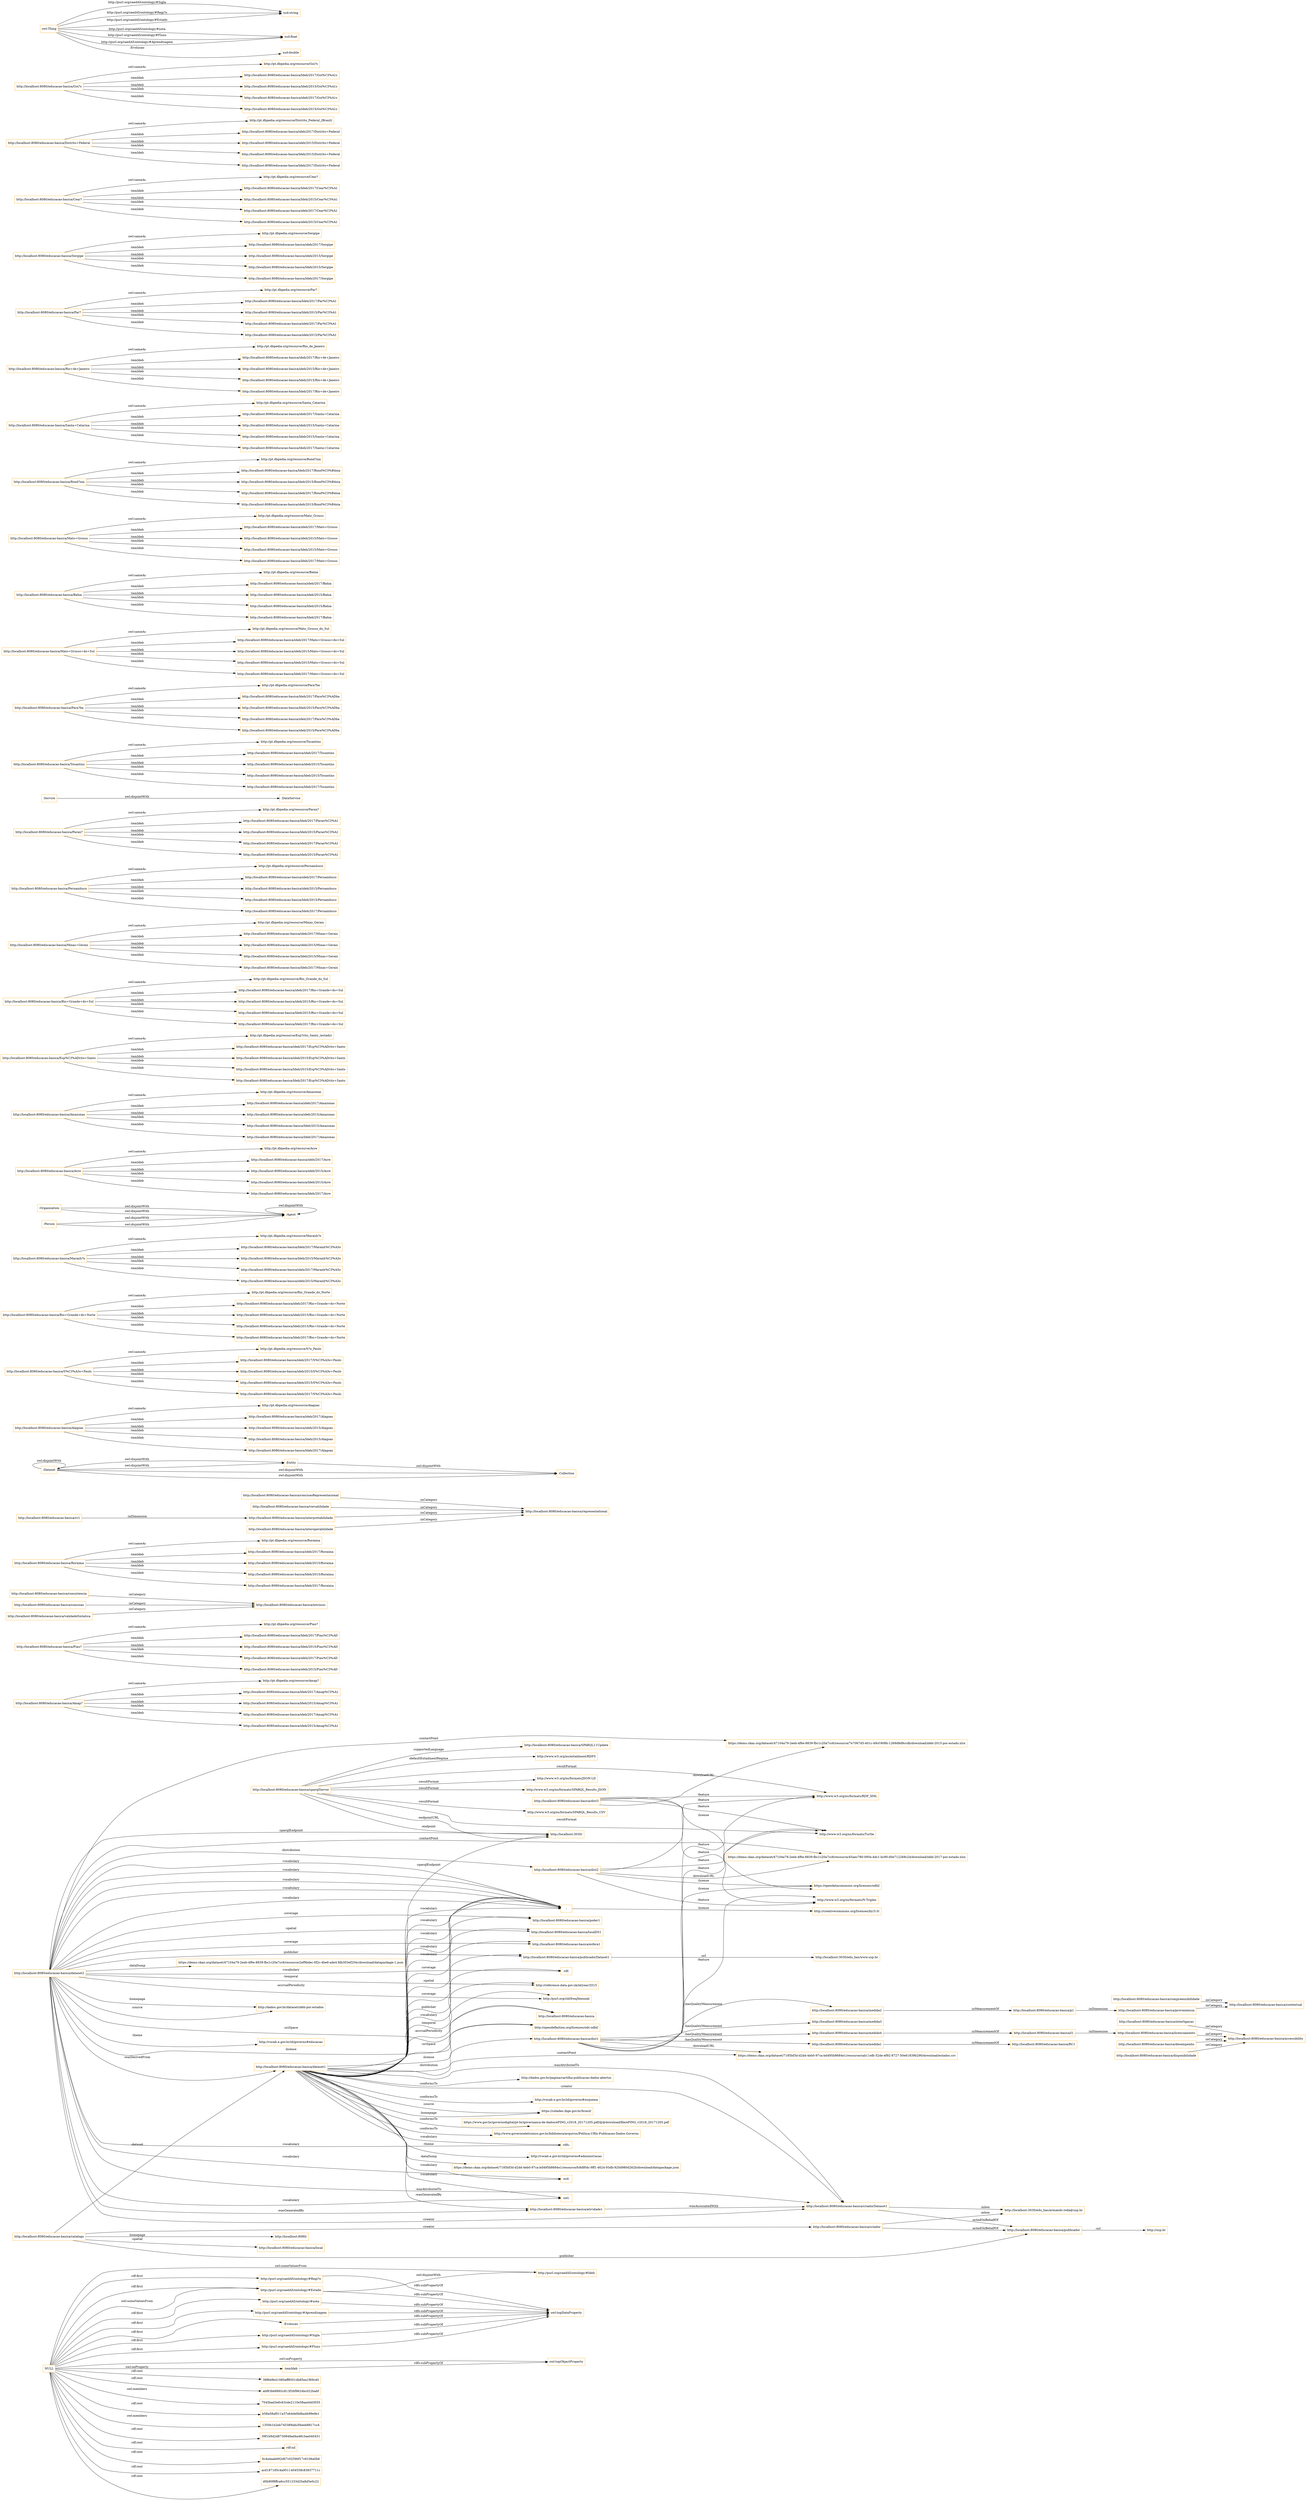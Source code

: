 digraph ar2dtool_diagram { 
rankdir=LR;
size="1501"
node [shape = rectangle, color="orange"]; "http://purl.org/caedA5/ontology/#Ideb" "http://purl.org/caedA5/ontology/#Estado" ; /*classes style*/
	"http://localhost:8080/educacao-basica/medida2" -> "http://localhost:8080/educacao-basica/p1" [ label = ":isMeasurementOf" ];
	"http://purl.org/caedA5/ontology/#Regi?o" -> "owl:topDataProperty" [ label = "rdfs:subPropertyOf" ];
	"http://localhost:8080/educacao-basica/Amap?" -> "http://pt.dbpedia.org/resource/Amap?" [ label = "owl:sameAs" ];
	"http://localhost:8080/educacao-basica/Amap?" -> "http://localhost:8080/educacao-basica/Ideb/2017/Amap%C3%A1" [ label = ":temIdeb" ];
	"http://localhost:8080/educacao-basica/Amap?" -> "http://localhost:8080/educacao-basica/Ideb/2015/Amap%C3%A1" [ label = ":temIdeb" ];
	"http://localhost:8080/educacao-basica/Amap?" -> "http://localhost:8080/educacao-basica/ideb/2017/Amap%C3%A1" [ label = ":temIdeb" ];
	"http://localhost:8080/educacao-basica/Amap?" -> "http://localhost:8080/educacao-basica/ideb/2015/Amap%C3%A1" [ label = ":temIdeb" ];
	"http://localhost:8080/educacao-basica/Piau?" -> "http://pt.dbpedia.org/resource/Piau?" [ label = "owl:sameAs" ];
	"http://localhost:8080/educacao-basica/Piau?" -> "http://localhost:8080/educacao-basica/Ideb/2017/Piau%C3%AD" [ label = ":temIdeb" ];
	"http://localhost:8080/educacao-basica/Piau?" -> "http://localhost:8080/educacao-basica/Ideb/2015/Piau%C3%AD" [ label = ":temIdeb" ];
	"http://localhost:8080/educacao-basica/Piau?" -> "http://localhost:8080/educacao-basica/ideb/2017/Piau%C3%AD" [ label = ":temIdeb" ];
	"http://localhost:8080/educacao-basica/Piau?" -> "http://localhost:8080/educacao-basica/ideb/2015/Piau%C3%AD" [ label = ":temIdeb" ];
	"http://localhost:8080/educacao-basica/consistencia" -> "http://localhost:8080/educacao-basica/intrinsic" [ label = ":inCategory" ];
	"http://localhost:8080/educacao-basica/Roraima" -> "http://pt.dbpedia.org/resource/Roraima" [ label = "owl:sameAs" ];
	"http://localhost:8080/educacao-basica/Roraima" -> "http://localhost:8080/educacao-basica/ideb/2017/Roraima" [ label = ":temIdeb" ];
	"http://localhost:8080/educacao-basica/Roraima" -> "http://localhost:8080/educacao-basica/ideb/2015/Roraima" [ label = ":temIdeb" ];
	"http://localhost:8080/educacao-basica/Roraima" -> "http://localhost:8080/educacao-basica/Ideb/2015/Roraima" [ label = ":temIdeb" ];
	"http://localhost:8080/educacao-basica/Roraima" -> "http://localhost:8080/educacao-basica/Ideb/2017/Roraima" [ label = ":temIdeb" ];
	"http://purl.org/caedA5/ontology/#Aprendizagem" -> "owl:topDataProperty" [ label = "rdfs:subPropertyOf" ];
	"http://localhost:8080/educacao-basica/concisaoRepresentacional" -> "http://localhost:8080/educacao-basica/representational" [ label = ":inCategory" ];
	"http://localhost:8080/educacao-basica/criadorDataset1" -> "http://localhost:8080/educacao-basica/publicador" [ label = ":actedOnBehalfOf" ];
	"http://localhost:8080/educacao-basica/criadorDataset1" -> "http://localhost:3030/edu_bas/armando.toda@usp.br" [ label = ":mbox" ];
	":Dataset" -> ":Entity" [ label = "owl:disjointWith" ];
	":Dataset" -> ":Collection" [ label = "owl:disjointWith" ];
	"http://localhost:8080/educacao-basica/licenciamento" -> "http://localhost:8080/educacao-basica/accessibility" [ label = ":inCategory" ];
	":temIdeb" -> "owl:topObjectProperty" [ label = "rdfs:subPropertyOf" ];
	"http://localhost:8080/educacao-basica/Alagoas" -> "http://pt.dbpedia.org/resource/Alagoas" [ label = "owl:sameAs" ];
	"http://localhost:8080/educacao-basica/Alagoas" -> "http://localhost:8080/educacao-basica/ideb/2017/Alagoas" [ label = ":temIdeb" ];
	"http://localhost:8080/educacao-basica/Alagoas" -> "http://localhost:8080/educacao-basica/ideb/2015/Alagoas" [ label = ":temIdeb" ];
	"http://localhost:8080/educacao-basica/Alagoas" -> "http://localhost:8080/educacao-basica/Ideb/2015/Alagoas" [ label = ":temIdeb" ];
	"http://localhost:8080/educacao-basica/Alagoas" -> "http://localhost:8080/educacao-basica/Ideb/2017/Alagoas" [ label = ":temIdeb" ];
	"http://localhost:8080/educacao-basica/S%C3%A3o+Paulo" -> "http://pt.dbpedia.org/resource/S?o_Paulo" [ label = "owl:sameAs" ];
	"http://localhost:8080/educacao-basica/S%C3%A3o+Paulo" -> "http://localhost:8080/educacao-basica/ideb/2017/S%C3%A3o+Paulo" [ label = ":temIdeb" ];
	"http://localhost:8080/educacao-basica/S%C3%A3o+Paulo" -> "http://localhost:8080/educacao-basica/ideb/2015/S%C3%A3o+Paulo" [ label = ":temIdeb" ];
	"http://localhost:8080/educacao-basica/S%C3%A3o+Paulo" -> "http://localhost:8080/educacao-basica/Ideb/2015/S%C3%A3o+Paulo" [ label = ":temIdeb" ];
	"http://localhost:8080/educacao-basica/S%C3%A3o+Paulo" -> "http://localhost:8080/educacao-basica/Ideb/2017/S%C3%A3o+Paulo" [ label = ":temIdeb" ];
	"http://localhost:8080/educacao-basica/versatilidade" -> "http://localhost:8080/educacao-basica/representational" [ label = ":inCategory" ];
	"http://localhost:8080/educacao-basica/publicador" -> "http://usp.br" [ label = ":url" ];
	"http://localhost:8080/educacao-basica/publicadorDataset1" -> "http://localhost:3030/edu_bas/www.usp.br" [ label = ":url" ];
	"http://localhost:8080/educacao-basica/proveniencia" -> "http://localhost:8080/educacao-basica/contextual" [ label = ":inCategory" ];
	"http://localhost:8080/educacao-basica/medida1" -> "http://localhost:8080/educacao-basica/RC1" [ label = ":isMeasurementOf" ];
	"http://localhost:8080/educacao-basica/Rio+Grande+do+Norte" -> "http://pt.dbpedia.org/resource/Rio_Grande_do_Norte" [ label = "owl:sameAs" ];
	"http://localhost:8080/educacao-basica/Rio+Grande+do+Norte" -> "http://localhost:8080/educacao-basica/ideb/2017/Rio+Grande+do+Norte" [ label = ":temIdeb" ];
	"http://localhost:8080/educacao-basica/Rio+Grande+do+Norte" -> "http://localhost:8080/educacao-basica/ideb/2015/Rio+Grande+do+Norte" [ label = ":temIdeb" ];
	"http://localhost:8080/educacao-basica/Rio+Grande+do+Norte" -> "http://localhost:8080/educacao-basica/Ideb/2015/Rio+Grande+do+Norte" [ label = ":temIdeb" ];
	"http://localhost:8080/educacao-basica/Rio+Grande+do+Norte" -> "http://localhost:8080/educacao-basica/Ideb/2017/Rio+Grande+do+Norte" [ label = ":temIdeb" ];
	"http://localhost:8080/educacao-basica/Maranh?o" -> "http://pt.dbpedia.org/resource/Maranh?o" [ label = "owl:sameAs" ];
	"http://localhost:8080/educacao-basica/Maranh?o" -> "http://localhost:8080/educacao-basica/Ideb/2017/Maranh%C3%A3o" [ label = ":temIdeb" ];
	"http://localhost:8080/educacao-basica/Maranh?o" -> "http://localhost:8080/educacao-basica/Ideb/2015/Maranh%C3%A3o" [ label = ":temIdeb" ];
	"http://localhost:8080/educacao-basica/Maranh?o" -> "http://localhost:8080/educacao-basica/ideb/2017/Maranh%C3%A3o" [ label = ":temIdeb" ];
	"http://localhost:8080/educacao-basica/Maranh?o" -> "http://localhost:8080/educacao-basica/ideb/2015/Maranh%C3%A3o" [ label = ":temIdeb" ];
	":Agent" -> ":Agent" [ label = "owl:disjointWith" ];
	"http://localhost:8080/educacao-basica/l1" -> "http://localhost:8080/educacao-basica/licenciamento" [ label = ":inDimension" ];
	"http://localhost:8080/educacao-basica/Acre" -> "http://pt.dbpedia.org/resource/Acre" [ label = "owl:sameAs" ];
	"http://localhost:8080/educacao-basica/Acre" -> "http://localhost:8080/educacao-basica/ideb/2017/Acre" [ label = ":temIdeb" ];
	"http://localhost:8080/educacao-basica/Acre" -> "http://localhost:8080/educacao-basica/ideb/2015/Acre" [ label = ":temIdeb" ];
	"http://localhost:8080/educacao-basica/Acre" -> "http://localhost:8080/educacao-basica/Ideb/2015/Acre" [ label = ":temIdeb" ];
	"http://localhost:8080/educacao-basica/Acre" -> "http://localhost:8080/educacao-basica/Ideb/2017/Acre" [ label = ":temIdeb" ];
	"http://localhost:8080/educacao-basica/Amazonas" -> "http://pt.dbpedia.org/resource/Amazonas" [ label = "owl:sameAs" ];
	"http://localhost:8080/educacao-basica/Amazonas" -> "http://localhost:8080/educacao-basica/ideb/2017/Amazonas" [ label = ":temIdeb" ];
	"http://localhost:8080/educacao-basica/Amazonas" -> "http://localhost:8080/educacao-basica/ideb/2015/Amazonas" [ label = ":temIdeb" ];
	"http://localhost:8080/educacao-basica/Amazonas" -> "http://localhost:8080/educacao-basica/Ideb/2015/Amazonas" [ label = ":temIdeb" ];
	"http://localhost:8080/educacao-basica/Amazonas" -> "http://localhost:8080/educacao-basica/Ideb/2017/Amazonas" [ label = ":temIdeb" ];
	"http://localhost:8080/educacao-basica/Esp%C3%ADrito+Santo" -> "http://pt.dbpedia.org/resource/Esp?rito_Santo_(estado)" [ label = "owl:sameAs" ];
	"http://localhost:8080/educacao-basica/Esp%C3%ADrito+Santo" -> "http://localhost:8080/educacao-basica/ideb/2017/Esp%C3%ADrito+Santo" [ label = ":temIdeb" ];
	"http://localhost:8080/educacao-basica/Esp%C3%ADrito+Santo" -> "http://localhost:8080/educacao-basica/ideb/2015/Esp%C3%ADrito+Santo" [ label = ":temIdeb" ];
	"http://localhost:8080/educacao-basica/Esp%C3%ADrito+Santo" -> "http://localhost:8080/educacao-basica/Ideb/2015/Esp%C3%ADrito+Santo" [ label = ":temIdeb" ];
	"http://localhost:8080/educacao-basica/Esp%C3%ADrito+Santo" -> "http://localhost:8080/educacao-basica/Ideb/2017/Esp%C3%ADrito+Santo" [ label = ":temIdeb" ];
	"http://localhost:8080/educacao-basica/Rio+Grande+do+Sul" -> "http://pt.dbpedia.org/resource/Rio_Grande_do_Sul" [ label = "owl:sameAs" ];
	"http://localhost:8080/educacao-basica/Rio+Grande+do+Sul" -> "http://localhost:8080/educacao-basica/ideb/2017/Rio+Grande+do+Sul" [ label = ":temIdeb" ];
	"http://localhost:8080/educacao-basica/Rio+Grande+do+Sul" -> "http://localhost:8080/educacao-basica/ideb/2015/Rio+Grande+do+Sul" [ label = ":temIdeb" ];
	"http://localhost:8080/educacao-basica/Rio+Grande+do+Sul" -> "http://localhost:8080/educacao-basica/Ideb/2015/Rio+Grande+do+Sul" [ label = ":temIdeb" ];
	"http://localhost:8080/educacao-basica/Rio+Grande+do+Sul" -> "http://localhost:8080/educacao-basica/Ideb/2017/Rio+Grande+do+Sul" [ label = ":temIdeb" ];
	"http://localhost:8080/educacao-basica/Minas+Gerais" -> "http://pt.dbpedia.org/resource/Minas_Gerais" [ label = "owl:sameAs" ];
	"http://localhost:8080/educacao-basica/Minas+Gerais" -> "http://localhost:8080/educacao-basica/ideb/2017/Minas+Gerais" [ label = ":temIdeb" ];
	"http://localhost:8080/educacao-basica/Minas+Gerais" -> "http://localhost:8080/educacao-basica/ideb/2015/Minas+Gerais" [ label = ":temIdeb" ];
	"http://localhost:8080/educacao-basica/Minas+Gerais" -> "http://localhost:8080/educacao-basica/Ideb/2015/Minas+Gerais" [ label = ":temIdeb" ];
	"http://localhost:8080/educacao-basica/Minas+Gerais" -> "http://localhost:8080/educacao-basica/Ideb/2017/Minas+Gerais" [ label = ":temIdeb" ];
	"http://localhost:8080/educacao-basica/Pernambuco" -> "http://pt.dbpedia.org/resource/Pernambuco" [ label = "owl:sameAs" ];
	"http://localhost:8080/educacao-basica/Pernambuco" -> "http://localhost:8080/educacao-basica/ideb/2017/Pernambuco" [ label = ":temIdeb" ];
	"http://localhost:8080/educacao-basica/Pernambuco" -> "http://localhost:8080/educacao-basica/ideb/2015/Pernambuco" [ label = ":temIdeb" ];
	"http://localhost:8080/educacao-basica/Pernambuco" -> "http://localhost:8080/educacao-basica/Ideb/2015/Pernambuco" [ label = ":temIdeb" ];
	"http://localhost:8080/educacao-basica/Pernambuco" -> "http://localhost:8080/educacao-basica/Ideb/2017/Pernambuco" [ label = ":temIdeb" ];
	"http://localhost:8080/educacao-basica/Paran?" -> "http://pt.dbpedia.org/resource/Paran?" [ label = "owl:sameAs" ];
	"http://localhost:8080/educacao-basica/Paran?" -> "http://localhost:8080/educacao-basica/Ideb/2017/Paran%C3%A1" [ label = ":temIdeb" ];
	"http://localhost:8080/educacao-basica/Paran?" -> "http://localhost:8080/educacao-basica/Ideb/2015/Paran%C3%A1" [ label = ":temIdeb" ];
	"http://localhost:8080/educacao-basica/Paran?" -> "http://localhost:8080/educacao-basica/ideb/2017/Paran%C3%A1" [ label = ":temIdeb" ];
	"http://localhost:8080/educacao-basica/Paran?" -> "http://localhost:8080/educacao-basica/ideb/2015/Paran%C3%A1" [ label = ":temIdeb" ];
	"http://localhost:8080/educacao-basica/p1" -> "http://localhost:8080/educacao-basica/proveniencia" [ label = ":inDimension" ];
	"http://localhost:8080/educacao-basica/interpretabilidade" -> "http://localhost:8080/educacao-basica/representational" [ label = ":inCategory" ];
	"http://localhost:8080/educacao-basica/concisao" -> "http://localhost:8080/educacao-basica/intrinsic" [ label = ":inCategory" ];
	"http://purl.org/caedA5/ontology/#nota" -> "owl:topDataProperty" [ label = "rdfs:subPropertyOf" ];
	":Service" -> ":DataService" [ label = "owl:disjointWith" ];
	"http://localhost:8080/educacao-basica/Tocantins" -> "http://pt.dbpedia.org/resource/Tocantins" [ label = "owl:sameAs" ];
	"http://localhost:8080/educacao-basica/Tocantins" -> "http://localhost:8080/educacao-basica/ideb/2017/Tocantins" [ label = ":temIdeb" ];
	"http://localhost:8080/educacao-basica/Tocantins" -> "http://localhost:8080/educacao-basica/ideb/2015/Tocantins" [ label = ":temIdeb" ];
	"http://localhost:8080/educacao-basica/Tocantins" -> "http://localhost:8080/educacao-basica/Ideb/2015/Tocantins" [ label = ":temIdeb" ];
	"http://localhost:8080/educacao-basica/Tocantins" -> "http://localhost:8080/educacao-basica/Ideb/2017/Tocantins" [ label = ":temIdeb" ];
	"http://localhost:8080/educacao-basica/interoperabilidade" -> "http://localhost:8080/educacao-basica/representational" [ label = ":inCategory" ];
	"http://localhost:8080/educacao-basica/validadeSintatica" -> "http://localhost:8080/educacao-basica/intrinsic" [ label = ":inCategory" ];
	"http://localhost:8080/educacao-basica/Para?ba" -> "http://pt.dbpedia.org/resource/Para?ba" [ label = "owl:sameAs" ];
	"http://localhost:8080/educacao-basica/Para?ba" -> "http://localhost:8080/educacao-basica/Ideb/2017/Para%C3%ADba" [ label = ":temIdeb" ];
	"http://localhost:8080/educacao-basica/Para?ba" -> "http://localhost:8080/educacao-basica/Ideb/2015/Para%C3%ADba" [ label = ":temIdeb" ];
	"http://localhost:8080/educacao-basica/Para?ba" -> "http://localhost:8080/educacao-basica/ideb/2017/Para%C3%ADba" [ label = ":temIdeb" ];
	"http://localhost:8080/educacao-basica/Para?ba" -> "http://localhost:8080/educacao-basica/ideb/2015/Para%C3%ADba" [ label = ":temIdeb" ];
	"http://purl.org/caedA5/ontology/#Sigla" -> "owl:topDataProperty" [ label = "rdfs:subPropertyOf" ];
	"http://localhost:8080/educacao-basica/Mato+Grosso+do+Sul" -> "http://pt.dbpedia.org/resource/Mato_Grosso_do_Sul" [ label = "owl:sameAs" ];
	"http://localhost:8080/educacao-basica/Mato+Grosso+do+Sul" -> "http://localhost:8080/educacao-basica/ideb/2017/Mato+Grosso+do+Sul" [ label = ":temIdeb" ];
	"http://localhost:8080/educacao-basica/Mato+Grosso+do+Sul" -> "http://localhost:8080/educacao-basica/ideb/2015/Mato+Grosso+do+Sul" [ label = ":temIdeb" ];
	"http://localhost:8080/educacao-basica/Mato+Grosso+do+Sul" -> "http://localhost:8080/educacao-basica/Ideb/2015/Mato+Grosso+do+Sul" [ label = ":temIdeb" ];
	"http://localhost:8080/educacao-basica/Mato+Grosso+do+Sul" -> "http://localhost:8080/educacao-basica/Ideb/2017/Mato+Grosso+do+Sul" [ label = ":temIdeb" ];
	":Organization" -> ":Agent" [ label = "owl:disjointWith" ];
	":Organization" -> ":Agent" [ label = "owl:disjointWith" ];
	":" -> "http://creativecommons.org/licenses/by/3.0/" [ label = ":license" ];
	"NULL" -> ":temIdeb" [ label = "owl:onProperty" ];
	"NULL" -> "38f6e9b41080aff8501db85ea1f69c40" [ label = "rdf:rest" ];
	"NULL" -> "http://purl.org/caedA5/ontology/#Sigla" [ label = "rdf:first" ];
	"NULL" -> "http://purl.org/caedA5/ontology/#Regi?o" [ label = "rdf:first" ];
	"NULL" -> "abf63b68892c813f26f9624bc022babf" [ label = "rdf:rest" ];
	"NULL" -> "7545bad3e6c63cde2110e58aa44d3055" [ label = "owl:members" ];
	"NULL" -> "http://purl.org/caedA5/ontology/#Estado" [ label = "owl:someValuesFrom" ];
	"NULL" -> "http://purl.org/caedA5/ontology/#Estado" [ label = "rdf:first" ];
	"NULL" -> ":Evolucao" [ label = "rdf:first" ];
	"NULL" -> "owl:topObjectProperty" [ label = "owl:onProperty" ];
	"NULL" -> "b58a58af011a37eb4defddba4b99e9e1" [ label = "rdf:rest" ];
	"NULL" -> "http://purl.org/caedA5/ontology/#Ideb" [ label = "owl:someValuesFrom" ];
	"NULL" -> "1350b1b2eb745389afa3f4eeb8817cc4" [ label = "owl:members" ];
	"NULL" -> "39f1b9d2d8730848ad4a48c3aa040431" [ label = "rdf:rest" ];
	"NULL" -> "http://purl.org/caedA5/ontology/#Aprendizagem" [ label = "rdf:first" ];
	"NULL" -> "rdf:nil" [ label = "rdf:rest" ];
	"NULL" -> "0c4a4aab692d67c02590f17c6106a0b6" [ label = "rdf:rest" ];
	"NULL" -> "acd187185c4a9511404558c83837711c" [ label = "rdf:rest" ];
	"NULL" -> "http://purl.org/caedA5/ontology/#Fluxo" [ label = "rdf:first" ];
	"NULL" -> "http://purl.org/caedA5/ontology/#nota" [ label = "rdf:first" ];
	"NULL" -> "d0b90f8ffca6cc551233d20a8d5e0c22" [ label = "rdf:rest" ];
	"http://purl.org/caedA5/ontology/#Estado" -> "http://purl.org/caedA5/ontology/#Ideb" [ label = "owl:disjointWith" ];
	"http://purl.org/caedA5/ontology/#Estado" -> "owl:topDataProperty" [ label = "rdfs:subPropertyOf" ];
	"http://localhost:8080/educacao-basica/Bahia" -> "http://pt.dbpedia.org/resource/Bahia" [ label = "owl:sameAs" ];
	"http://localhost:8080/educacao-basica/Bahia" -> "http://localhost:8080/educacao-basica/ideb/2017/Bahia" [ label = ":temIdeb" ];
	"http://localhost:8080/educacao-basica/Bahia" -> "http://localhost:8080/educacao-basica/ideb/2015/Bahia" [ label = ":temIdeb" ];
	"http://localhost:8080/educacao-basica/Bahia" -> "http://localhost:8080/educacao-basica/Ideb/2015/Bahia" [ label = ":temIdeb" ];
	"http://localhost:8080/educacao-basica/Bahia" -> "http://localhost:8080/educacao-basica/Ideb/2017/Bahia" [ label = ":temIdeb" ];
	"http://localhost:8080/educacao-basica/disponibilidade" -> "http://localhost:8080/educacao-basica/accessibility" [ label = ":inCategory" ];
	"http://localhost:8080/educacao-basica/Mato+Grosso" -> "http://pt.dbpedia.org/resource/Mato_Grosso" [ label = "owl:sameAs" ];
	"http://localhost:8080/educacao-basica/Mato+Grosso" -> "http://localhost:8080/educacao-basica/ideb/2017/Mato+Grosso" [ label = ":temIdeb" ];
	"http://localhost:8080/educacao-basica/Mato+Grosso" -> "http://localhost:8080/educacao-basica/ideb/2015/Mato+Grosso" [ label = ":temIdeb" ];
	"http://localhost:8080/educacao-basica/Mato+Grosso" -> "http://localhost:8080/educacao-basica/Ideb/2015/Mato+Grosso" [ label = ":temIdeb" ];
	"http://localhost:8080/educacao-basica/Mato+Grosso" -> "http://localhost:8080/educacao-basica/Ideb/2017/Mato+Grosso" [ label = ":temIdeb" ];
	"http://localhost:8080/educacao-basica/criador" -> "http://localhost:8080/educacao-basica/publicador" [ label = ":actedOnBehalfOf" ];
	"http://localhost:8080/educacao-basica/criador" -> "http://localhost:3030/edu_bas/armando.toda@usp.br" [ label = ":mbox" ];
	"http://localhost:8080/educacao-basica/dist3" -> "http://www.w3.org/ns/formats/RDF_XML" [ label = ":feature" ];
	"http://localhost:8080/educacao-basica/dist3" -> "https://demo.ckan.org/dataset/47104a79-2eeb-4f6e-8839-fbc1c20a7cc6/resource/7e7067d5-401c-49cf-908b-1269d8d8ccdb/download/ideb-2015-por-estado.xlsx" [ label = ":downloadURL" ];
	"http://localhost:8080/educacao-basica/dist3" -> "https://opendatacommons.org/licenses/odbl/" [ label = ":license" ];
	"http://localhost:8080/educacao-basica/dist3" -> "http://www.w3.org/ns/formats/Turtle" [ label = ":feature" ];
	"http://localhost:8080/educacao-basica/dist3" -> "http://www.w3.org/ns/formats/N-Triples" [ label = ":feature" ];
	"http://localhost:8080/educacao-basica/medida4" -> "http://localhost:8080/educacao-basica/l1" [ label = ":isMeasurementOf" ];
	"http://localhost:8080/educacao-basica/atividade1" -> "http://localhost:8080/educacao-basica/criadorDataset1" [ label = ":wasAssociatedWith" ];
	"http://localhost:8080/educacao-basica/dataset2" -> ":" [ label = ":vocabulary" ];
	"http://localhost:8080/educacao-basica/dataset2" -> "http://localhost:3030/" [ label = ":sparqlEndpoint" ];
	"http://localhost:8080/educacao-basica/dataset2" -> "http://localhost:8080/educacao-basica/poder1" [ label = ":coverage" ];
	"http://localhost:8080/educacao-basica/dataset2" -> "http://localhost:8080/educacao-basica/localDS1" [ label = ":spatial" ];
	"http://localhost:8080/educacao-basica/dataset2" -> "http://localhost:8080/educacao-basica/esfera1" [ label = ":coverage" ];
	"http://localhost:8080/educacao-basica/dataset2" -> "http://reference.data.gov.uk/id/year/2015" [ label = ":temporal" ];
	"http://localhost:8080/educacao-basica/dataset2" -> "http://localhost:8080/educacao-basica/criadorDataset1" [ label = ":creator" ];
	"http://localhost:8080/educacao-basica/dataset2" -> "http://localhost:8080/educacao-basica" [ label = ":uriSpace" ];
	"http://localhost:8080/educacao-basica/dataset2" -> "http://localhost:8080/educacao-basica/atividade1" [ label = ":wasGeneratedBy" ];
	"http://localhost:8080/educacao-basica/dataset2" -> ":" [ label = ":vocabulary" ];
	"http://localhost:8080/educacao-basica/dataset2" -> ":" [ label = ":vocabulary" ];
	"http://localhost:8080/educacao-basica/dataset2" -> "xsd:" [ label = ":vocabulary" ];
	"http://localhost:8080/educacao-basica/dataset2" -> "rdf:" [ label = ":vocabulary" ];
	"http://localhost:8080/educacao-basica/dataset2" -> "https://demo.ckan.org/dataset/47104a79-2eeb-4f6e-8839-fbc1c20a7cc6/resource/45aec780-095e-4dc1-bc90-d0e712268c24/download/ideb-2017-por-estado.xlsx" [ label = ":contactPoint" ];
	"http://localhost:8080/educacao-basica/dataset2" -> "http://localhost:8080/educacao-basica/publicadorDataset1" [ label = ":publisher" ];
	"http://localhost:8080/educacao-basica/dataset2" -> "https://demo.ckan.org/dataset/47104a79-2eeb-4f6e-8839-fbc1c20a7cc6/resource/7e7067d5-401c-49cf-908b-1269d8d8ccdb/download/ideb-2015-por-estado.xlsx" [ label = ":contactPoint" ];
	"http://localhost:8080/educacao-basica/dataset2" -> "http://localhost:8080/educacao-basica/dataset1" [ label = ":wasDerivedFrom" ];
	"http://localhost:8080/educacao-basica/dataset2" -> ":" [ label = ":vocabulary" ];
	"http://localhost:8080/educacao-basica/dataset2" -> "http://purl.org/cld/freq/biennial" [ label = ":accrualPeriodicity" ];
	"http://localhost:8080/educacao-basica/dataset2" -> ":" [ label = ":vocabulary" ];
	"http://localhost:8080/educacao-basica/dataset2" -> "http://opendefinition.org/licenses/odc-odbl/" [ label = ":license" ];
	"http://localhost:8080/educacao-basica/dataset2" -> "https://demo.ckan.org/dataset/47104a79-2eeb-4f6e-8839-fbc1c20a7cc6/resource/2ef9bdec-0f2c-4be6-ade4-fdb303ef254c/download/datapackage-1.json" [ label = ":dataDump" ];
	"http://localhost:8080/educacao-basica/dataset2" -> "owl:" [ label = ":vocabulary" ];
	"http://localhost:8080/educacao-basica/dataset2" -> "http://dados.gov.br/dataset/ideb-por-estados" [ label = ":homepage" ];
	"http://localhost:8080/educacao-basica/dataset2" -> "rdfs:" [ label = ":vocabulary" ];
	"http://localhost:8080/educacao-basica/dataset2" -> "http://vocab.e.gov.br/id/governo#educacao" [ label = ":theme" ];
	"http://localhost:8080/educacao-basica/dataset2" -> "http://dados.gov.br/dataset/ideb-por-estados" [ label = ":source" ];
	"http://localhost:8080/educacao-basica/dataset2" -> "http://localhost:8080/educacao-basica/criadorDataset1" [ label = ":wasAttributedTo" ];
	"http://localhost:8080/educacao-basica/dataset2" -> "http://localhost:8080/educacao-basica/dist2" [ label = ":distribution" ];
	"http://localhost:8080/educacao-basica/Rond?nia" -> "http://pt.dbpedia.org/resource/Rond?nia" [ label = "owl:sameAs" ];
	"http://localhost:8080/educacao-basica/Rond?nia" -> "http://localhost:8080/educacao-basica/Ideb/2017/Rond%C3%B4nia" [ label = ":temIdeb" ];
	"http://localhost:8080/educacao-basica/Rond?nia" -> "http://localhost:8080/educacao-basica/Ideb/2015/Rond%C3%B4nia" [ label = ":temIdeb" ];
	"http://localhost:8080/educacao-basica/Rond?nia" -> "http://localhost:8080/educacao-basica/ideb/2017/Rond%C3%B4nia" [ label = ":temIdeb" ];
	"http://localhost:8080/educacao-basica/Rond?nia" -> "http://localhost:8080/educacao-basica/ideb/2015/Rond%C3%B4nia" [ label = ":temIdeb" ];
	"http://localhost:8080/educacao-basica/interligacao" -> "http://localhost:8080/educacao-basica/accessibility" [ label = ":inCategory" ];
	"http://localhost:8080/educacao-basica/rc1" -> "http://localhost:8080/educacao-basica/interpretabilidade" [ label = ":inDimension" ];
	"http://purl.org/caedA5/ontology/#Fluxo" -> "owl:topDataProperty" [ label = "rdfs:subPropertyOf" ];
	"http://localhost:8080/educacao-basica/catalogo" -> "http://localhost:8080/educacao-basica/local" [ label = ":spatial" ];
	"http://localhost:8080/educacao-basica/catalogo" -> "http://localhost:8080/educacao-basica/publicador" [ label = ":publisher" ];
	"http://localhost:8080/educacao-basica/catalogo" -> "http://localhost:8080/educacao-basica/dataset1" [ label = ":dataset" ];
	"http://localhost:8080/educacao-basica/catalogo" -> "http://localhost:8080/educacao-basica/criador" [ label = ":creator" ];
	"http://localhost:8080/educacao-basica/catalogo" -> "http://localhost:8080/" [ label = ":homepage" ];
	":Evolucao" -> "owl:topDataProperty" [ label = "rdfs:subPropertyOf" ];
	":Person" -> ":Agent" [ label = "owl:disjointWith" ];
	":Person" -> ":Agent" [ label = "owl:disjointWith" ];
	"http://localhost:8080/educacao-basica/sparqlServer" -> "http://www.w3.org/ns/formats/SPARQL_Results_CSV" [ label = ":resultFormat" ];
	"http://localhost:8080/educacao-basica/sparqlServer" -> "http://localhost:8080/educacao-basica/SPARQL11Update" [ label = ":supportedLanguage" ];
	"http://localhost:8080/educacao-basica/sparqlServer" -> "http://www.w3.org/ns/entailment/RDFS" [ label = ":defaultEntailmentRegime" ];
	"http://localhost:8080/educacao-basica/sparqlServer" -> "http://localhost:3030/" [ label = ":endpointURL" ];
	"http://localhost:8080/educacao-basica/sparqlServer" -> "http://www.w3.org/ns/formats/JSON-LD" [ label = ":resultFormat" ];
	"http://localhost:8080/educacao-basica/sparqlServer" -> "http://www.w3.org/ns/formats/RDF_XML" [ label = ":resultFormat" ];
	"http://localhost:8080/educacao-basica/sparqlServer" -> "http://localhost:3030/" [ label = ":endpoint" ];
	"http://localhost:8080/educacao-basica/sparqlServer" -> "http://www.w3.org/ns/formats/SPARQL_Results_JSON" [ label = ":resultFormat" ];
	"http://localhost:8080/educacao-basica/sparqlServer" -> "http://www.w3.org/ns/formats/Turtle" [ label = ":resultFormat" ];
	"http://localhost:8080/educacao-basica/dist2" -> "https://demo.ckan.org/dataset/47104a79-2eeb-4f6e-8839-fbc1c20a7cc6/resource/45aec780-095e-4dc1-bc90-d0e712268c24/download/ideb-2017-por-estado.xlsx" [ label = ":downloadURL" ];
	"http://localhost:8080/educacao-basica/dist2" -> "http://www.w3.org/ns/formats/N-Triples" [ label = ":feature" ];
	"http://localhost:8080/educacao-basica/dist2" -> "https://opendatacommons.org/licenses/odbl/" [ label = ":license" ];
	"http://localhost:8080/educacao-basica/dist2" -> "http://www.w3.org/ns/formats/Turtle" [ label = ":feature" ];
	"http://localhost:8080/educacao-basica/dist2" -> "http://www.w3.org/ns/formats/RDF_XML" [ label = ":feature" ];
	":Entity" -> ":Collection" [ label = "owl:disjointWith" ];
	"http://localhost:8080/educacao-basica/Santa+Catarina" -> "http://pt.dbpedia.org/resource/Santa_Catarina" [ label = "owl:sameAs" ];
	"http://localhost:8080/educacao-basica/Santa+Catarina" -> "http://localhost:8080/educacao-basica/ideb/2017/Santa+Catarina" [ label = ":temIdeb" ];
	"http://localhost:8080/educacao-basica/Santa+Catarina" -> "http://localhost:8080/educacao-basica/ideb/2015/Santa+Catarina" [ label = ":temIdeb" ];
	"http://localhost:8080/educacao-basica/Santa+Catarina" -> "http://localhost:8080/educacao-basica/Ideb/2015/Santa+Catarina" [ label = ":temIdeb" ];
	"http://localhost:8080/educacao-basica/Santa+Catarina" -> "http://localhost:8080/educacao-basica/Ideb/2017/Santa+Catarina" [ label = ":temIdeb" ];
	"http://localhost:8080/educacao-basica/desempenho" -> "http://localhost:8080/educacao-basica/accessibility" [ label = ":inCategory" ];
	"http://localhost:8080/educacao-basica/compreensibilidade" -> "http://localhost:8080/educacao-basica/contextual" [ label = ":inCategory" ];
	"http://localhost:8080/educacao-basica/dataset1" -> "https://demo.ckan.org/dataset/7185bf3d-d2dd-4eb0-97ca-bd495b8684e1/resource/cab11efb-52de-4f92-8727-50e61839b290/download/estados.csv" [ label = ":contactPoint" ];
	"http://localhost:8080/educacao-basica/dataset1" -> "http://localhost:8080/educacao-basica/atividade1" [ label = ":wasGeneratedBy" ];
	"http://localhost:8080/educacao-basica/dataset1" -> "owl:" [ label = ":vocabulary" ];
	"http://localhost:8080/educacao-basica/dataset1" -> "http://opendefinition.org/licenses/odc-odbl/" [ label = ":license" ];
	"http://localhost:8080/educacao-basica/dataset1" -> ":" [ label = ":vocabulary" ];
	"http://localhost:8080/educacao-basica/dataset1" -> "xsd:" [ label = ":vocabulary" ];
	"http://localhost:8080/educacao-basica/dataset1" -> "http://localhost:8080/educacao-basica/publicadorDataset1" [ label = ":publisher" ];
	"http://localhost:8080/educacao-basica/dataset1" -> "http://localhost:8080/educacao-basica/criadorDataset1" [ label = ":wasAttributedTo" ];
	"http://localhost:8080/educacao-basica/dataset1" -> ":" [ label = ":vocabulary" ];
	"http://localhost:8080/educacao-basica/dataset1" -> "http://vocab.e.gov.br/id/governo#esquema" [ label = ":conformsTo" ];
	"http://localhost:8080/educacao-basica/dataset1" -> "http://purl.org/cld/freq/biennial" [ label = ":accrualPeriodicity" ];
	"http://localhost:8080/educacao-basica/dataset1" -> "https://cidades.ibge.gov.br/brasil/" [ label = ":source" ];
	"http://localhost:8080/educacao-basica/dataset1" -> "https://www.gov.br/governodigital/pt-br/governanca-de-dados/ePING_v2018_20171205.pdf/@@download/file/ePING_v2018_20171205.pdf" [ label = ":conformsTo" ];
	"http://localhost:8080/educacao-basica/dataset1" -> "http://localhost:8080/educacao-basica/localDS1" [ label = ":spatial" ];
	"http://localhost:8080/educacao-basica/dataset1" -> "http://www.governoeletronico.gov.br/biblioteca/arquivos/Politica-URIs-Publicacao-Dados-Governo" [ label = ":conformsTo" ];
	"http://localhost:8080/educacao-basica/dataset1" -> "http://reference.data.gov.uk/id/year/2015" [ label = ":temporal" ];
	"http://localhost:8080/educacao-basica/dataset1" -> "http://vocab.e.gov.br/id/governo#administracao" [ label = ":theme" ];
	"http://localhost:8080/educacao-basica/dataset1" -> "rdfs:" [ label = ":vocabulary" ];
	"http://localhost:8080/educacao-basica/dataset1" -> ":" [ label = ":vocabulary" ];
	"http://localhost:8080/educacao-basica/dataset1" -> "rdf:" [ label = ":vocabulary" ];
	"http://localhost:8080/educacao-basica/dataset1" -> "https://demo.ckan.org/dataset/7185bf3d-d2dd-4eb0-97ca-bd495b8684e1/resource/fc8df0dc-9ff1-4624-93db-920d980d262b/download/datapackage.json" [ label = ":dataDump" ];
	"http://localhost:8080/educacao-basica/dataset1" -> "http://localhost:3030/" [ label = ":sparqlEndpoint" ];
	"http://localhost:8080/educacao-basica/dataset1" -> "http://localhost:8080/educacao-basica/dist1" [ label = ":distribution" ];
	"http://localhost:8080/educacao-basica/dataset1" -> "http://localhost:8080/educacao-basica/poder1" [ label = ":coverage" ];
	"http://localhost:8080/educacao-basica/dataset1" -> "http://localhost:8080/educacao-basica/esfera1" [ label = ":coverage" ];
	"http://localhost:8080/educacao-basica/dataset1" -> ":" [ label = ":vocabulary" ];
	"http://localhost:8080/educacao-basica/dataset1" -> "http://localhost:8080/educacao-basica/criadorDataset1" [ label = ":creator" ];
	"http://localhost:8080/educacao-basica/dataset1" -> "https://cidades.ibge.gov.br/brasil/" [ label = ":homepage" ];
	"http://localhost:8080/educacao-basica/dataset1" -> ":" [ label = ":vocabulary" ];
	"http://localhost:8080/educacao-basica/dataset1" -> "http://localhost:8080/educacao-basica" [ label = ":uriSpace" ];
	"http://localhost:8080/educacao-basica/dataset1" -> "http://dados.gov.br/pagina/cartilha-publicacao-dados-abertos" [ label = ":conformsTo" ];
	"http://localhost:8080/educacao-basica/Rio+de+Janeiro" -> "http://pt.dbpedia.org/resource/Rio_de_Janeiro" [ label = "owl:sameAs" ];
	"http://localhost:8080/educacao-basica/Rio+de+Janeiro" -> "http://localhost:8080/educacao-basica/ideb/2017/Rio+de+Janeiro" [ label = ":temIdeb" ];
	"http://localhost:8080/educacao-basica/Rio+de+Janeiro" -> "http://localhost:8080/educacao-basica/ideb/2015/Rio+de+Janeiro" [ label = ":temIdeb" ];
	"http://localhost:8080/educacao-basica/Rio+de+Janeiro" -> "http://localhost:8080/educacao-basica/Ideb/2015/Rio+de+Janeiro" [ label = ":temIdeb" ];
	"http://localhost:8080/educacao-basica/Rio+de+Janeiro" -> "http://localhost:8080/educacao-basica/Ideb/2017/Rio+de+Janeiro" [ label = ":temIdeb" ];
	"http://localhost:8080/educacao-basica/Par?" -> "http://pt.dbpedia.org/resource/Par?" [ label = "owl:sameAs" ];
	"http://localhost:8080/educacao-basica/Par?" -> "http://localhost:8080/educacao-basica/Ideb/2017/Par%C3%A1" [ label = ":temIdeb" ];
	"http://localhost:8080/educacao-basica/Par?" -> "http://localhost:8080/educacao-basica/Ideb/2015/Par%C3%A1" [ label = ":temIdeb" ];
	"http://localhost:8080/educacao-basica/Par?" -> "http://localhost:8080/educacao-basica/ideb/2017/Par%C3%A1" [ label = ":temIdeb" ];
	"http://localhost:8080/educacao-basica/Par?" -> "http://localhost:8080/educacao-basica/ideb/2015/Par%C3%A1" [ label = ":temIdeb" ];
	"http://localhost:8080/educacao-basica/Sergipe" -> "http://pt.dbpedia.org/resource/Sergipe" [ label = "owl:sameAs" ];
	"http://localhost:8080/educacao-basica/Sergipe" -> "http://localhost:8080/educacao-basica/ideb/2017/Sergipe" [ label = ":temIdeb" ];
	"http://localhost:8080/educacao-basica/Sergipe" -> "http://localhost:8080/educacao-basica/ideb/2015/Sergipe" [ label = ":temIdeb" ];
	"http://localhost:8080/educacao-basica/Sergipe" -> "http://localhost:8080/educacao-basica/Ideb/2015/Sergipe" [ label = ":temIdeb" ];
	"http://localhost:8080/educacao-basica/Sergipe" -> "http://localhost:8080/educacao-basica/Ideb/2017/Sergipe" [ label = ":temIdeb" ];
	"http://localhost:8080/educacao-basica/Cear?" -> "http://pt.dbpedia.org/resource/Cear?" [ label = "owl:sameAs" ];
	"http://localhost:8080/educacao-basica/Cear?" -> "http://localhost:8080/educacao-basica/Ideb/2017/Cear%C3%A1" [ label = ":temIdeb" ];
	"http://localhost:8080/educacao-basica/Cear?" -> "http://localhost:8080/educacao-basica/Ideb/2015/Cear%C3%A1" [ label = ":temIdeb" ];
	"http://localhost:8080/educacao-basica/Cear?" -> "http://localhost:8080/educacao-basica/ideb/2017/Cear%C3%A1" [ label = ":temIdeb" ];
	"http://localhost:8080/educacao-basica/Cear?" -> "http://localhost:8080/educacao-basica/ideb/2015/Cear%C3%A1" [ label = ":temIdeb" ];
	"http://localhost:8080/educacao-basica/Distrito+Federal" -> "http://pt.dbpedia.org/resource/Distrito_Federal_(Brasil)" [ label = "owl:sameAs" ];
	"http://localhost:8080/educacao-basica/Distrito+Federal" -> "http://localhost:8080/educacao-basica/ideb/2017/Distrito+Federal" [ label = ":temIdeb" ];
	"http://localhost:8080/educacao-basica/Distrito+Federal" -> "http://localhost:8080/educacao-basica/ideb/2015/Distrito+Federal" [ label = ":temIdeb" ];
	"http://localhost:8080/educacao-basica/Distrito+Federal" -> "http://localhost:8080/educacao-basica/Ideb/2015/Distrito+Federal" [ label = ":temIdeb" ];
	"http://localhost:8080/educacao-basica/Distrito+Federal" -> "http://localhost:8080/educacao-basica/Ideb/2017/Distrito+Federal" [ label = ":temIdeb" ];
	"http://localhost:8080/educacao-basica/Goi?s" -> "http://pt.dbpedia.org/resource/Goi?s" [ label = "owl:sameAs" ];
	"http://localhost:8080/educacao-basica/Goi?s" -> "http://localhost:8080/educacao-basica/Ideb/2017/Goi%C3%A1s" [ label = ":temIdeb" ];
	"http://localhost:8080/educacao-basica/Goi?s" -> "http://localhost:8080/educacao-basica/Ideb/2015/Goi%C3%A1s" [ label = ":temIdeb" ];
	"http://localhost:8080/educacao-basica/Goi?s" -> "http://localhost:8080/educacao-basica/ideb/2017/Goi%C3%A1s" [ label = ":temIdeb" ];
	"http://localhost:8080/educacao-basica/Goi?s" -> "http://localhost:8080/educacao-basica/ideb/2015/Goi%C3%A1s" [ label = ":temIdeb" ];
	":Dataset" -> ":Entity" [ label = "owl:disjointWith" ];
	":Dataset" -> ":Collection" [ label = "owl:disjointWith" ];
	":Dataset" -> ":Dataset" [ label = "owl:disjointWith" ];
	"http://localhost:8080/educacao-basica/dist1" -> "http://localhost:8080/educacao-basica/medida3" [ label = ":hasQualityMeasurement" ];
	"http://localhost:8080/educacao-basica/dist1" -> "https://opendatacommons.org/licenses/odbl/" [ label = ":license" ];
	"http://localhost:8080/educacao-basica/dist1" -> "https://demo.ckan.org/dataset/7185bf3d-d2dd-4eb0-97ca-bd495b8684e1/resource/cab11efb-52de-4f92-8727-50e61839b290/download/estados.csv" [ label = ":downloadURL" ];
	"http://localhost:8080/educacao-basica/dist1" -> "http://www.w3.org/ns/formats/RDF_XML" [ label = ":feature" ];
	"http://localhost:8080/educacao-basica/dist1" -> "http://localhost:8080/educacao-basica/medida1" [ label = ":hasQualityMeasurement" ];
	"http://localhost:8080/educacao-basica/dist1" -> "http://localhost:8080/educacao-basica/medida4" [ label = ":hasQualityMeasurement" ];
	"http://localhost:8080/educacao-basica/dist1" -> "http://localhost:8080/educacao-basica/medida2" [ label = ":hasQualityMeasurement" ];
	"http://localhost:8080/educacao-basica/dist1" -> "http://www.w3.org/ns/formats/N-Triples" [ label = ":feature" ];
	"http://localhost:8080/educacao-basica/dist1" -> "http://www.w3.org/ns/formats/Turtle" [ label = ":feature" ];
	"owl:Thing" -> "xsd:string" [ label = "http://purl.org/caedA5/ontology/#Sigla" ];
	"owl:Thing" -> "xsd:float" [ label = "http://purl.org/caedA5/ontology/#nota" ];
	"owl:Thing" -> "xsd:float" [ label = "http://purl.org/caedA5/ontology/#Fluxo" ];
	"owl:Thing" -> "xsd:double" [ label = ":Evolucao" ];
	"owl:Thing" -> "xsd:float" [ label = "http://purl.org/caedA5/ontology/#Aprendizagem" ];
	"owl:Thing" -> "xsd:string" [ label = "http://purl.org/caedA5/ontology/#Regi?o" ];
	"owl:Thing" -> "xsd:string" [ label = "http://purl.org/caedA5/ontology/#Estado" ];

}
